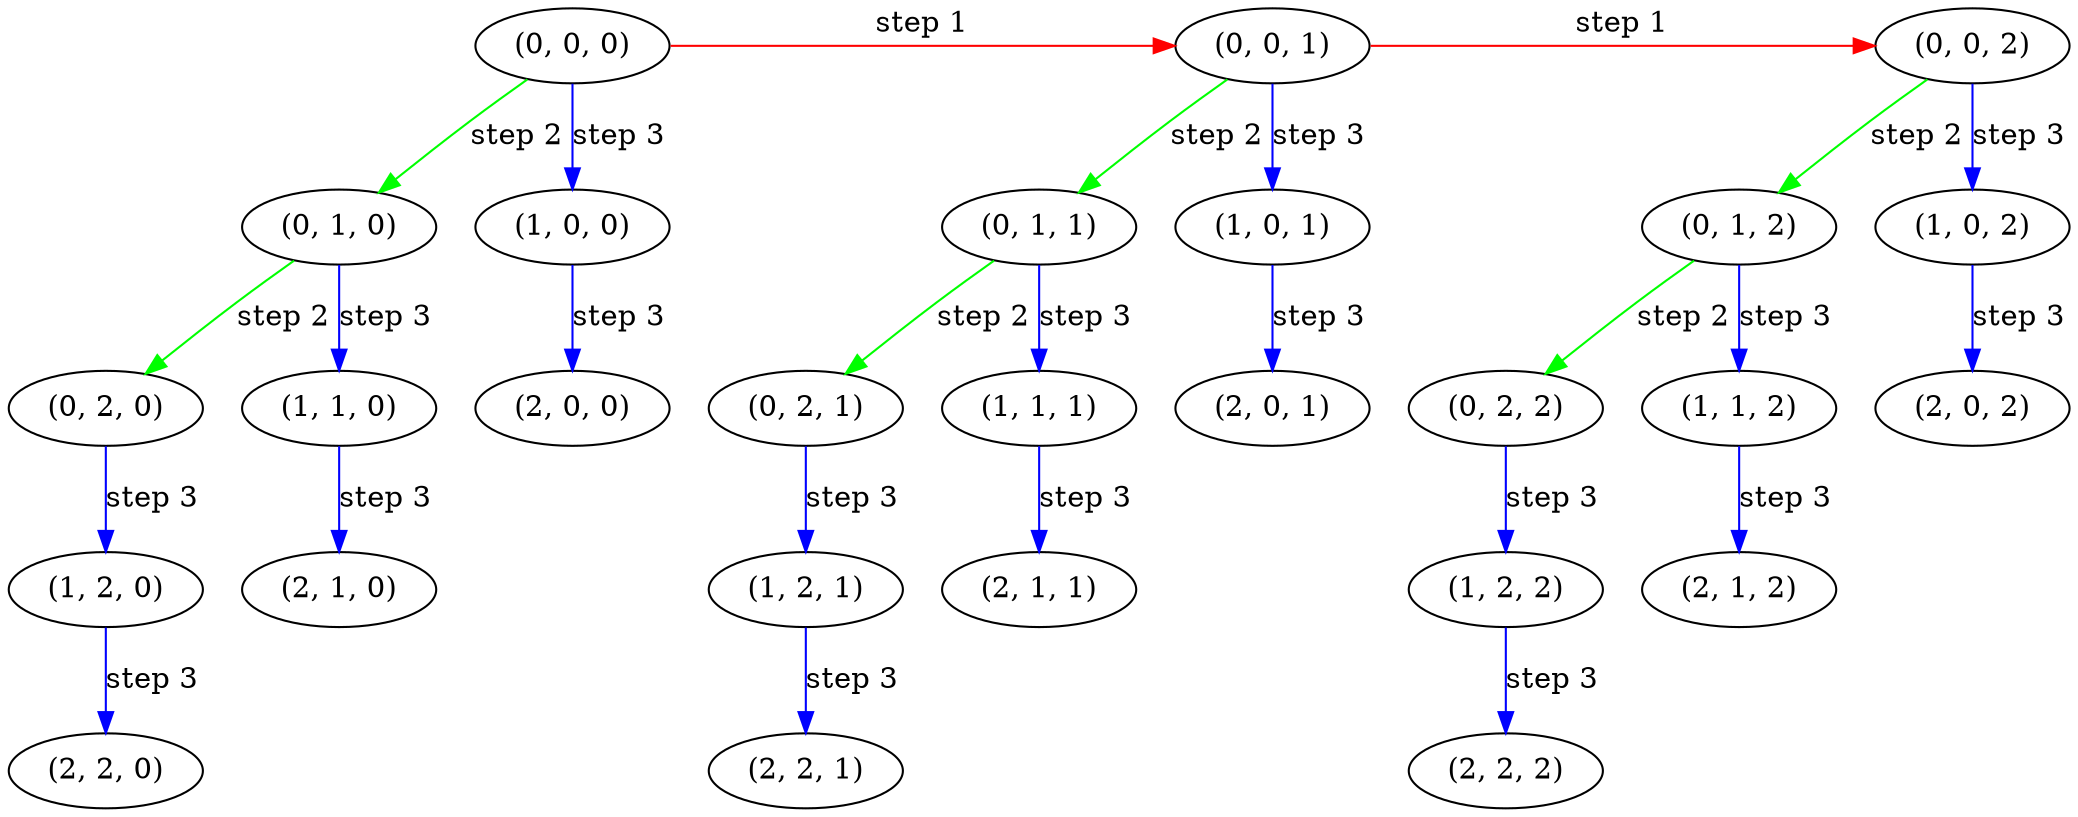 digraph { 
        n1[label = "(0, 0, 0)"];
        n2[label = "(0, 0, 1)"];
        n3[label = "(0, 0, 2)"];
        n4[label = "(0, 1, 0)"];
        n5[label = "(0, 1, 1)"];
        n6[label = "(0, 1, 2)"];
        n7[label = "(0, 2, 0)"];
        n8[label = "(0, 2, 1)"];
        n9[label = "(0, 2, 2)"];
        n10[label = "(1, 0, 0)"];
        n11[label = "(1, 0, 1)"];
        n12[label = "(1, 0, 2)"];
        n13[label = "(1, 1, 0)"];
        n14[label = "(1, 1, 1)"];
        n15[label = "(1, 1, 2)"];
        n16[label = "(1, 2, 0)"];
        n17[label = "(1, 2, 1)"];
        n18[label = "(1, 2, 2)"];
        n19[label = "(2, 0, 0)"];
        n20[label = "(2, 0, 1)"];
        n21[label = "(2, 0, 2)"];
        n22[label = "(2, 1, 0)"];
        n23[label = "(2, 1, 1)"];
        n24[label = "(2, 1, 2)"];
        n25[label = "(2, 2, 0)"];
        n26[label = "(2, 2, 1)"];
        n27[label = "(2, 2, 2)"];

        {rank = same; n1, n2, n3};
        {rank = same; n4, n5, n6};
        {rank = same; n7, n8, n9};
        edge[label = "step 1", color = red];
        n1 -> n2 -> n3;

        edge[label = "step 2", color = green];
        n1 -> n4 -> n7;
        n2 -> n5 -> n8;
        n3 -> n6 -> n9;

        edge[label = "step 3", color = blue];

        n1 -> n10 -> n19;
        n4 -> n13 -> n22;
        n7 -> n16 -> n25;
        n2 -> n11 -> n20[weight = 2];
        n5 -> n14 -> n23;
        n8 -> n17 -> n26;
        n3 -> n12 -> n21[weight = 3];
        n6 -> n15 -> n24;
        n9 -> n18 -> n27;


}